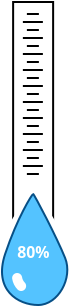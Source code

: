 <?xml version="1.0" encoding="UTF-8"?>
<dia:diagram xmlns:dia="http://www.lysator.liu.se/~alla/dia/">
  <dia:layer name="Background" visible="true" connectable="true" active="true">
    <dia:group>
      <dia:attribute name="meta">
        <dia:composite type="dict"/>
      </dia:attribute>
      <dia:attribute name="matrix">
        <dia:connections>
          <dia:connection handle="1" to="O2" connection="0"/>
        </dia:connections>
      </dia:attribute>
      <dia:object type="Standard - Box" version="0" id="O0">
        <dia:attribute name="obj_pos">
          <dia:point val="4,2"/>
        </dia:attribute>
        <dia:attribute name="obj_bb">
          <dia:rectangle val="3.95,1.95;6.05,14.05"/>
        </dia:attribute>
        <dia:attribute name="elem_corner">
          <dia:point val="4,2"/>
        </dia:attribute>
        <dia:attribute name="elem_width">
          <dia:real val="2"/>
        </dia:attribute>
        <dia:attribute name="elem_height">
          <dia:real val="12"/>
        </dia:attribute>
        <dia:attribute name="show_background">
          <dia:boolean val="true"/>
        </dia:attribute>
      </dia:object>
      <dia:object type="Standard - PolyLine" version="0" id="O1">
        <dia:attribute name="obj_pos">
          <dia:point val="6.2,13.6"/>
        </dia:attribute>
        <dia:attribute name="obj_bb">
          <dia:rectangle val="3.457,11.114;6.543,13.943"/>
        </dia:attribute>
        <dia:attribute name="poly_points">
          <dia:point val="6.2,13.6"/>
          <dia:point val="5,11.6"/>
          <dia:point val="3.8,13.6"/>
        </dia:attribute>
        <dia:attribute name="line_color">
          <dia:color val="#ffffffff"/>
        </dia:attribute>
        <dia:attribute name="line_width">
          <dia:real val="0.5"/>
        </dia:attribute>
      </dia:object>
      <dia:object type="Standard - Beziergon" version="0" id="O2">
        <dia:attribute name="obj_pos">
          <dia:point val="5,11.6"/>
        </dia:attribute>
        <dia:attribute name="obj_bb">
          <dia:rectangle val="3.394,11.55;6.76,17.2"/>
        </dia:attribute>
        <dia:attribute name="bez_points">
          <dia:point val="5,11.6"/>
          <dia:point val="5.05,11.6"/>
          <dia:point val="6.2,13.8"/>
          <dia:point val="6.6,14.8"/>
          <dia:point val="7,15.8"/>
          <dia:point val="6.25,17.15"/>
          <dia:point val="5.25,17.15"/>
          <dia:point val="4.25,17.15"/>
          <dia:point val="3,16.4"/>
          <dia:point val="3.6,14.6"/>
          <dia:point val="4.2,12.8"/>
          <dia:point val="4.95,11.6"/>
        </dia:attribute>
        <dia:attribute name="corner_types">
          <dia:enum val="0"/>
          <dia:enum val="0"/>
          <dia:enum val="0"/>
          <dia:enum val="0"/>
          <dia:enum val="0"/>
        </dia:attribute>
        <dia:attribute name="line_color">
          <dia:color val="#064f86ff"/>
        </dia:attribute>
        <dia:attribute name="inner_color">
          <dia:color val="#54c3ffff"/>
        </dia:attribute>
        <dia:attribute name="show_background">
          <dia:boolean val="true"/>
        </dia:attribute>
      </dia:object>
      <dia:object type="Standard - Arc" version="0" id="O3">
        <dia:attribute name="obj_pos">
          <dia:point val="4.2,15.8"/>
        </dia:attribute>
        <dia:attribute name="obj_bb">
          <dia:rectangle val="3.865,15.465;4.735,16.535"/>
        </dia:attribute>
        <dia:attribute name="conn_endpoints">
          <dia:point val="4.2,15.8"/>
          <dia:point val="4.4,16.2"/>
        </dia:attribute>
        <dia:attribute name="arc_color">
          <dia:color val="#ffffffff"/>
        </dia:attribute>
        <dia:attribute name="curve_distance">
          <dia:real val="0.035"/>
        </dia:attribute>
        <dia:attribute name="line_width">
          <dia:real val="0.5"/>
        </dia:attribute>
        <dia:attribute name="line_caps">
          <dia:enum val="1"/>
        </dia:attribute>
        <dia:connections>
          <dia:connection handle="0" to="O0" connection="8"/>
          <dia:connection handle="1" to="O0" connection="8"/>
        </dia:connections>
      </dia:object>
      <dia:object type="Standard - Text" version="1" id="O4">
        <dia:attribute name="obj_pos">
          <dia:point val="4.2,14.8"/>
        </dia:attribute>
        <dia:attribute name="obj_bb">
          <dia:rectangle val="4.2,14.068;6.093,14.988"/>
        </dia:attribute>
        <dia:attribute name="text">
          <dia:composite type="text">
            <dia:attribute name="string">
              <dia:string>#80%#</dia:string>
            </dia:attribute>
            <dia:attribute name="font">
              <dia:font family="sans" style="80" name="Helvetica-Bold"/>
            </dia:attribute>
            <dia:attribute name="height">
              <dia:real val="0.988"/>
            </dia:attribute>
            <dia:attribute name="pos">
              <dia:point val="4.2,14.8"/>
            </dia:attribute>
            <dia:attribute name="color">
              <dia:color val="#ffffffff"/>
            </dia:attribute>
            <dia:attribute name="alignment">
              <dia:enum val="0"/>
            </dia:attribute>
          </dia:composite>
        </dia:attribute>
        <dia:attribute name="valign">
          <dia:enum val="3"/>
        </dia:attribute>
      </dia:object>
      <dia:object type="Standard - Line" version="0" id="O5">
        <dia:attribute name="obj_pos">
          <dia:point val="5,8"/>
        </dia:attribute>
        <dia:attribute name="obj_bb">
          <dia:rectangle val="5,8;5,8"/>
        </dia:attribute>
        <dia:attribute name="conn_endpoints">
          <dia:point val="5,8"/>
          <dia:point val="5,8"/>
        </dia:attribute>
        <dia:attribute name="numcp">
          <dia:int val="1"/>
        </dia:attribute>
      </dia:object>
      <dia:group>
        <dia:attribute name="meta">
          <dia:composite type="dict"/>
        </dia:attribute>
        <dia:attribute name="matrix"/>
        <dia:object type="Standard - Line" version="0" id="O6">
          <dia:attribute name="obj_pos">
            <dia:point val="4.688,2.6"/>
          </dia:attribute>
          <dia:attribute name="obj_bb">
            <dia:rectangle val="4.638,2.55;5.338,2.65"/>
          </dia:attribute>
          <dia:attribute name="conn_endpoints">
            <dia:point val="4.688,2.6"/>
            <dia:point val="5.287,2.6"/>
          </dia:attribute>
          <dia:attribute name="numcp">
            <dia:int val="1"/>
          </dia:attribute>
        </dia:object>
        <dia:object type="Standard - Line" version="0" id="O7">
          <dia:attribute name="obj_pos">
            <dia:point val="4.487,3"/>
          </dia:attribute>
          <dia:attribute name="obj_bb">
            <dia:rectangle val="4.438,2.95;5.537,3.05"/>
          </dia:attribute>
          <dia:attribute name="conn_endpoints">
            <dia:point val="4.487,3"/>
            <dia:point val="5.487,3"/>
          </dia:attribute>
          <dia:attribute name="numcp">
            <dia:int val="1"/>
          </dia:attribute>
        </dia:object>
        <dia:object type="Standard - Line" version="0" id="O8">
          <dia:attribute name="obj_pos">
            <dia:point val="4.688,3.4"/>
          </dia:attribute>
          <dia:attribute name="obj_bb">
            <dia:rectangle val="4.638,3.35;5.338,3.45"/>
          </dia:attribute>
          <dia:attribute name="conn_endpoints">
            <dia:point val="4.688,3.4"/>
            <dia:point val="5.287,3.4"/>
          </dia:attribute>
          <dia:attribute name="numcp">
            <dia:int val="1"/>
          </dia:attribute>
        </dia:object>
        <dia:object type="Standard - Line" version="0" id="O9">
          <dia:attribute name="obj_pos">
            <dia:point val="4.487,3.8"/>
          </dia:attribute>
          <dia:attribute name="obj_bb">
            <dia:rectangle val="4.438,3.75;5.537,3.85"/>
          </dia:attribute>
          <dia:attribute name="conn_endpoints">
            <dia:point val="4.487,3.8"/>
            <dia:point val="5.487,3.8"/>
          </dia:attribute>
          <dia:attribute name="numcp">
            <dia:int val="1"/>
          </dia:attribute>
        </dia:object>
        <dia:object type="Standard - Line" version="0" id="O10">
          <dia:attribute name="obj_pos">
            <dia:point val="4.688,4.2"/>
          </dia:attribute>
          <dia:attribute name="obj_bb">
            <dia:rectangle val="4.638,4.15;5.338,4.25"/>
          </dia:attribute>
          <dia:attribute name="conn_endpoints">
            <dia:point val="4.688,4.2"/>
            <dia:point val="5.287,4.2"/>
          </dia:attribute>
          <dia:attribute name="numcp">
            <dia:int val="1"/>
          </dia:attribute>
        </dia:object>
        <dia:object type="Standard - Line" version="0" id="O11">
          <dia:attribute name="obj_pos">
            <dia:point val="4.487,4.6"/>
          </dia:attribute>
          <dia:attribute name="obj_bb">
            <dia:rectangle val="4.438,4.55;5.537,4.65"/>
          </dia:attribute>
          <dia:attribute name="conn_endpoints">
            <dia:point val="4.487,4.6"/>
            <dia:point val="5.487,4.6"/>
          </dia:attribute>
          <dia:attribute name="numcp">
            <dia:int val="1"/>
          </dia:attribute>
        </dia:object>
        <dia:object type="Standard - Line" version="0" id="O12">
          <dia:attribute name="obj_pos">
            <dia:point val="4.688,5"/>
          </dia:attribute>
          <dia:attribute name="obj_bb">
            <dia:rectangle val="4.638,4.95;5.338,5.05"/>
          </dia:attribute>
          <dia:attribute name="conn_endpoints">
            <dia:point val="4.688,5"/>
            <dia:point val="5.287,5"/>
          </dia:attribute>
          <dia:attribute name="numcp">
            <dia:int val="1"/>
          </dia:attribute>
        </dia:object>
        <dia:object type="Standard - Line" version="0" id="O13">
          <dia:attribute name="obj_pos">
            <dia:point val="4.487,5.4"/>
          </dia:attribute>
          <dia:attribute name="obj_bb">
            <dia:rectangle val="4.438,5.35;5.537,5.45"/>
          </dia:attribute>
          <dia:attribute name="conn_endpoints">
            <dia:point val="4.487,5.4"/>
            <dia:point val="5.487,5.4"/>
          </dia:attribute>
          <dia:attribute name="numcp">
            <dia:int val="1"/>
          </dia:attribute>
        </dia:object>
        <dia:object type="Standard - Line" version="0" id="O14">
          <dia:attribute name="obj_pos">
            <dia:point val="4.688,5.8"/>
          </dia:attribute>
          <dia:attribute name="obj_bb">
            <dia:rectangle val="4.638,5.75;5.338,5.85"/>
          </dia:attribute>
          <dia:attribute name="conn_endpoints">
            <dia:point val="4.688,5.8"/>
            <dia:point val="5.287,5.8"/>
          </dia:attribute>
          <dia:attribute name="numcp">
            <dia:int val="1"/>
          </dia:attribute>
        </dia:object>
        <dia:object type="Standard - Line" version="0" id="O15">
          <dia:attribute name="obj_pos">
            <dia:point val="4.487,6.2"/>
          </dia:attribute>
          <dia:attribute name="obj_bb">
            <dia:rectangle val="4.438,6.15;5.537,6.25"/>
          </dia:attribute>
          <dia:attribute name="conn_endpoints">
            <dia:point val="4.487,6.2"/>
            <dia:point val="5.487,6.2"/>
          </dia:attribute>
          <dia:attribute name="numcp">
            <dia:int val="1"/>
          </dia:attribute>
        </dia:object>
        <dia:object type="Standard - Line" version="0" id="O16">
          <dia:attribute name="obj_pos">
            <dia:point val="4.688,6.6"/>
          </dia:attribute>
          <dia:attribute name="obj_bb">
            <dia:rectangle val="4.638,6.55;5.338,6.65"/>
          </dia:attribute>
          <dia:attribute name="conn_endpoints">
            <dia:point val="4.688,6.6"/>
            <dia:point val="5.287,6.6"/>
          </dia:attribute>
          <dia:attribute name="numcp">
            <dia:int val="1"/>
          </dia:attribute>
        </dia:object>
        <dia:object type="Standard - Line" version="0" id="O17">
          <dia:attribute name="obj_pos">
            <dia:point val="4.487,7"/>
          </dia:attribute>
          <dia:attribute name="obj_bb">
            <dia:rectangle val="4.438,6.95;5.537,7.05"/>
          </dia:attribute>
          <dia:attribute name="conn_endpoints">
            <dia:point val="4.487,7"/>
            <dia:point val="5.487,7"/>
          </dia:attribute>
          <dia:attribute name="numcp">
            <dia:int val="1"/>
          </dia:attribute>
        </dia:object>
        <dia:object type="Standard - Line" version="0" id="O18">
          <dia:attribute name="obj_pos">
            <dia:point val="4.688,7.4"/>
          </dia:attribute>
          <dia:attribute name="obj_bb">
            <dia:rectangle val="4.638,7.35;5.338,7.45"/>
          </dia:attribute>
          <dia:attribute name="conn_endpoints">
            <dia:point val="4.688,7.4"/>
            <dia:point val="5.287,7.4"/>
          </dia:attribute>
          <dia:attribute name="numcp">
            <dia:int val="1"/>
          </dia:attribute>
        </dia:object>
        <dia:object type="Standard - Line" version="0" id="O19">
          <dia:attribute name="obj_pos">
            <dia:point val="4.487,7.8"/>
          </dia:attribute>
          <dia:attribute name="obj_bb">
            <dia:rectangle val="4.438,7.75;5.537,7.85"/>
          </dia:attribute>
          <dia:attribute name="conn_endpoints">
            <dia:point val="4.487,7.8"/>
            <dia:point val="5.487,7.8"/>
          </dia:attribute>
          <dia:attribute name="numcp">
            <dia:int val="1"/>
          </dia:attribute>
        </dia:object>
        <dia:object type="Standard - Line" version="0" id="O20">
          <dia:attribute name="obj_pos">
            <dia:point val="4.688,8.2"/>
          </dia:attribute>
          <dia:attribute name="obj_bb">
            <dia:rectangle val="4.638,8.15;5.338,8.25"/>
          </dia:attribute>
          <dia:attribute name="conn_endpoints">
            <dia:point val="4.688,8.2"/>
            <dia:point val="5.287,8.2"/>
          </dia:attribute>
          <dia:attribute name="numcp">
            <dia:int val="1"/>
          </dia:attribute>
        </dia:object>
        <dia:object type="Standard - Line" version="0" id="O21">
          <dia:attribute name="obj_pos">
            <dia:point val="4.487,8.6"/>
          </dia:attribute>
          <dia:attribute name="obj_bb">
            <dia:rectangle val="4.438,8.55;5.537,8.65"/>
          </dia:attribute>
          <dia:attribute name="conn_endpoints">
            <dia:point val="4.487,8.6"/>
            <dia:point val="5.487,8.6"/>
          </dia:attribute>
          <dia:attribute name="numcp">
            <dia:int val="1"/>
          </dia:attribute>
        </dia:object>
        <dia:object type="Standard - Line" version="0" id="O22">
          <dia:attribute name="obj_pos">
            <dia:point val="4.688,9"/>
          </dia:attribute>
          <dia:attribute name="obj_bb">
            <dia:rectangle val="4.638,8.95;5.338,9.05"/>
          </dia:attribute>
          <dia:attribute name="conn_endpoints">
            <dia:point val="4.688,9"/>
            <dia:point val="5.287,9"/>
          </dia:attribute>
          <dia:attribute name="numcp">
            <dia:int val="1"/>
          </dia:attribute>
        </dia:object>
        <dia:object type="Standard - Line" version="0" id="O23">
          <dia:attribute name="obj_pos">
            <dia:point val="4.487,9.4"/>
          </dia:attribute>
          <dia:attribute name="obj_bb">
            <dia:rectangle val="4.438,9.35;5.537,9.45"/>
          </dia:attribute>
          <dia:attribute name="conn_endpoints">
            <dia:point val="4.487,9.4"/>
            <dia:point val="5.487,9.4"/>
          </dia:attribute>
          <dia:attribute name="numcp">
            <dia:int val="1"/>
          </dia:attribute>
        </dia:object>
        <dia:object type="Standard - Line" version="0" id="O24">
          <dia:attribute name="obj_pos">
            <dia:point val="4.688,9.8"/>
          </dia:attribute>
          <dia:attribute name="obj_bb">
            <dia:rectangle val="4.638,9.75;5.338,9.85"/>
          </dia:attribute>
          <dia:attribute name="conn_endpoints">
            <dia:point val="4.688,9.8"/>
            <dia:point val="5.287,9.8"/>
          </dia:attribute>
          <dia:attribute name="numcp">
            <dia:int val="1"/>
          </dia:attribute>
        </dia:object>
        <dia:object type="Standard - Line" version="0" id="O25">
          <dia:attribute name="obj_pos">
            <dia:point val="4.487,10.2"/>
          </dia:attribute>
          <dia:attribute name="obj_bb">
            <dia:rectangle val="4.438,10.15;5.537,10.25"/>
          </dia:attribute>
          <dia:attribute name="conn_endpoints">
            <dia:point val="4.487,10.2"/>
            <dia:point val="5.487,10.2"/>
          </dia:attribute>
          <dia:attribute name="numcp">
            <dia:int val="1"/>
          </dia:attribute>
        </dia:object>
        <dia:object type="Standard - Line" version="0" id="O26">
          <dia:attribute name="obj_pos">
            <dia:point val="4.688,10.6"/>
          </dia:attribute>
          <dia:attribute name="obj_bb">
            <dia:rectangle val="4.638,10.55;5.338,10.65"/>
          </dia:attribute>
          <dia:attribute name="conn_endpoints">
            <dia:point val="4.688,10.6"/>
            <dia:point val="5.287,10.6"/>
          </dia:attribute>
          <dia:attribute name="numcp">
            <dia:int val="1"/>
          </dia:attribute>
        </dia:object>
      </dia:group>
    </dia:group>
  </dia:layer>
</dia:diagram>
